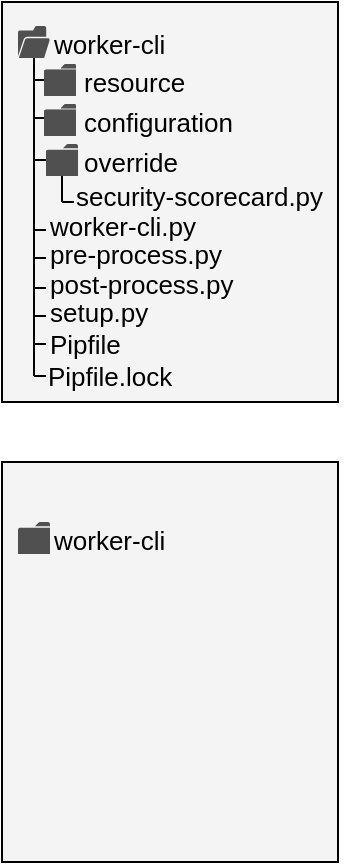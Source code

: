 <mxfile version="14.1.8" type="device"><diagram id="h85Hi8eeAx7PS3uzBMcl" name="Page-1"><mxGraphModel dx="1422" dy="822" grid="1" gridSize="10" guides="1" tooltips="1" connect="1" arrows="1" fold="1" page="1" pageScale="1" pageWidth="850" pageHeight="1100" math="0" shadow="0"><root><mxCell id="0"/><mxCell id="1" parent="0"/><mxCell id="_QzvNhRoD9Bjtd5LsR-O-47" value="" style="rounded=0;whiteSpace=wrap;html=1;fillColor=#F4F4F4;" vertex="1" parent="1"><mxGeometry x="72" y="30" width="168" height="200" as="geometry"/></mxCell><mxCell id="_QzvNhRoD9Bjtd5LsR-O-1" value="" style="pointerEvents=1;shadow=0;dashed=0;html=1;strokeColor=none;fillColor=#505050;labelPosition=center;verticalLabelPosition=bottom;verticalAlign=top;outlineConnect=0;align=center;shape=mxgraph.office.concepts.folder_open;labelBackgroundColor=#ffffff;fontSize=16;" vertex="1" parent="1"><mxGeometry x="80" y="42" width="16" height="16" as="geometry"/></mxCell><mxCell id="_QzvNhRoD9Bjtd5LsR-O-2" value="&lt;font style=&quot;font-size: 13px&quot;&gt;worker-cli&lt;/font&gt;" style="text;html=1;strokeColor=none;fillColor=none;align=left;verticalAlign=middle;whiteSpace=wrap;rounded=0;labelBackgroundColor=none;fontSize=16;" vertex="1" parent="1"><mxGeometry x="96" y="42" width="83" height="16" as="geometry"/></mxCell><mxCell id="_QzvNhRoD9Bjtd5LsR-O-3" value="&lt;font style=&quot;font-size: 13px&quot;&gt;Pipfile&lt;/font&gt;" style="text;html=1;strokeColor=none;fillColor=none;align=left;verticalAlign=middle;whiteSpace=wrap;rounded=0;labelBackgroundColor=none;fontSize=16;" vertex="1" parent="1"><mxGeometry x="94" y="192" width="83" height="16" as="geometry"/></mxCell><mxCell id="_QzvNhRoD9Bjtd5LsR-O-4" value="&lt;font style=&quot;font-size: 13px&quot;&gt;Pipfile.lock&lt;br&gt;&lt;/font&gt;" style="text;html=1;strokeColor=none;fillColor=none;align=left;verticalAlign=middle;whiteSpace=wrap;rounded=0;labelBackgroundColor=none;fontSize=16;" vertex="1" parent="1"><mxGeometry x="93" y="208" width="83" height="16" as="geometry"/></mxCell><mxCell id="_QzvNhRoD9Bjtd5LsR-O-5" value="&lt;font style=&quot;font-size: 13px&quot;&gt;pre-process.py&lt;/font&gt;" style="text;html=1;strokeColor=none;fillColor=none;align=left;verticalAlign=middle;whiteSpace=wrap;rounded=0;labelBackgroundColor=none;fontSize=16;" vertex="1" parent="1"><mxGeometry x="94" y="147" width="90" height="16" as="geometry"/></mxCell><mxCell id="_QzvNhRoD9Bjtd5LsR-O-6" value="&lt;font style=&quot;font-size: 13px&quot;&gt;setup.py&lt;br&gt;&lt;/font&gt;" style="text;html=1;strokeColor=none;fillColor=none;align=left;verticalAlign=middle;whiteSpace=wrap;rounded=0;labelBackgroundColor=none;fontSize=16;" vertex="1" parent="1"><mxGeometry x="94" y="176" width="83" height="16" as="geometry"/></mxCell><mxCell id="_QzvNhRoD9Bjtd5LsR-O-7" value="&lt;font style=&quot;font-size: 13px&quot;&gt;worker-cli.py&lt;/font&gt;" style="text;html=1;strokeColor=none;fillColor=none;align=left;verticalAlign=middle;whiteSpace=wrap;rounded=0;labelBackgroundColor=none;fontSize=16;" vertex="1" parent="1"><mxGeometry x="94" y="133" width="83" height="16" as="geometry"/></mxCell><mxCell id="_QzvNhRoD9Bjtd5LsR-O-8" value="&lt;font style=&quot;font-size: 13px&quot;&gt;post-process.py&lt;/font&gt;" style="text;html=1;strokeColor=none;fillColor=none;align=left;verticalAlign=middle;whiteSpace=wrap;rounded=0;labelBackgroundColor=none;fontSize=16;" vertex="1" parent="1"><mxGeometry x="94" y="162" width="100" height="16" as="geometry"/></mxCell><mxCell id="_QzvNhRoD9Bjtd5LsR-O-11" value="" style="pointerEvents=1;shadow=0;dashed=0;html=1;strokeColor=none;fillColor=#505050;labelPosition=center;verticalLabelPosition=bottom;verticalAlign=top;outlineConnect=0;align=center;shape=mxgraph.office.concepts.folder;" vertex="1" parent="1"><mxGeometry x="93" y="61" width="16" height="16" as="geometry"/></mxCell><mxCell id="_QzvNhRoD9Bjtd5LsR-O-12" value="&lt;font style=&quot;font-size: 13px&quot;&gt;resource&lt;br&gt;&lt;/font&gt;" style="text;html=1;strokeColor=none;fillColor=none;align=left;verticalAlign=middle;whiteSpace=wrap;rounded=0;labelBackgroundColor=none;fontSize=16;" vertex="1" parent="1"><mxGeometry x="111" y="61" width="83" height="16" as="geometry"/></mxCell><mxCell id="_QzvNhRoD9Bjtd5LsR-O-13" value="" style="pointerEvents=1;shadow=0;dashed=0;html=1;strokeColor=none;fillColor=#505050;labelPosition=center;verticalLabelPosition=bottom;verticalAlign=top;outlineConnect=0;align=center;shape=mxgraph.office.concepts.folder;" vertex="1" parent="1"><mxGeometry x="93" y="81" width="16" height="16" as="geometry"/></mxCell><mxCell id="_QzvNhRoD9Bjtd5LsR-O-14" value="&lt;font style=&quot;font-size: 13px&quot;&gt;configuration&lt;br&gt;&lt;/font&gt;" style="text;html=1;strokeColor=none;fillColor=none;align=left;verticalAlign=middle;whiteSpace=wrap;rounded=0;labelBackgroundColor=none;fontSize=16;" vertex="1" parent="1"><mxGeometry x="111" y="81" width="83" height="16" as="geometry"/></mxCell><mxCell id="_QzvNhRoD9Bjtd5LsR-O-15" value="" style="pointerEvents=1;shadow=0;dashed=0;html=1;strokeColor=none;fillColor=#505050;labelPosition=center;verticalLabelPosition=bottom;verticalAlign=top;outlineConnect=0;align=center;shape=mxgraph.office.concepts.folder;" vertex="1" parent="1"><mxGeometry x="94" y="101" width="16" height="16" as="geometry"/></mxCell><mxCell id="_QzvNhRoD9Bjtd5LsR-O-16" value="&lt;font style=&quot;font-size: 13px&quot;&gt;override&lt;br&gt;&lt;/font&gt;" style="text;html=1;strokeColor=none;fillColor=none;align=left;verticalAlign=middle;whiteSpace=wrap;rounded=0;labelBackgroundColor=none;fontSize=16;" vertex="1" parent="1"><mxGeometry x="111" y="101" width="83" height="16" as="geometry"/></mxCell><mxCell id="_QzvNhRoD9Bjtd5LsR-O-17" value="&lt;font style=&quot;font-size: 13px&quot;&gt;security-scorecard.py&lt;/font&gt;" style="text;html=1;strokeColor=none;fillColor=none;align=left;verticalAlign=middle;whiteSpace=wrap;rounded=0;labelBackgroundColor=none;fontSize=16;" vertex="1" parent="1"><mxGeometry x="107" y="118" width="144.5" height="16" as="geometry"/></mxCell><mxCell id="_QzvNhRoD9Bjtd5LsR-O-18" value="" style="endArrow=none;html=1;" edge="1" parent="1"><mxGeometry width="50" height="50" relative="1" as="geometry"><mxPoint x="88" y="69" as="sourcePoint"/><mxPoint x="94" y="69" as="targetPoint"/></mxGeometry></mxCell><mxCell id="_QzvNhRoD9Bjtd5LsR-O-20" value="" style="endArrow=none;html=1;" edge="1" parent="1" target="_QzvNhRoD9Bjtd5LsR-O-1"><mxGeometry width="50" height="50" relative="1" as="geometry"><mxPoint x="88" y="217" as="sourcePoint"/><mxPoint x="450" y="380" as="targetPoint"/></mxGeometry></mxCell><mxCell id="_QzvNhRoD9Bjtd5LsR-O-21" value="" style="endArrow=none;html=1;" edge="1" parent="1"><mxGeometry width="50" height="50" relative="1" as="geometry"><mxPoint x="88" y="88" as="sourcePoint"/><mxPoint x="94" y="88" as="targetPoint"/></mxGeometry></mxCell><mxCell id="_QzvNhRoD9Bjtd5LsR-O-22" value="" style="endArrow=none;html=1;" edge="1" parent="1"><mxGeometry width="50" height="50" relative="1" as="geometry"><mxPoint x="88" y="109" as="sourcePoint"/><mxPoint x="94" y="109" as="targetPoint"/></mxGeometry></mxCell><mxCell id="_QzvNhRoD9Bjtd5LsR-O-23" value="" style="endArrow=none;html=1;" edge="1" parent="1"><mxGeometry width="50" height="50" relative="1" as="geometry"><mxPoint x="88" y="144" as="sourcePoint"/><mxPoint x="94" y="144" as="targetPoint"/></mxGeometry></mxCell><mxCell id="_QzvNhRoD9Bjtd5LsR-O-26" value="" style="endArrow=none;html=1;" edge="1" parent="1" target="_QzvNhRoD9Bjtd5LsR-O-15"><mxGeometry width="50" height="50" relative="1" as="geometry"><mxPoint x="102" y="130" as="sourcePoint"/><mxPoint x="105" y="112" as="targetPoint"/></mxGeometry></mxCell><mxCell id="_QzvNhRoD9Bjtd5LsR-O-30" value="" style="pointerEvents=1;shadow=0;dashed=0;html=1;strokeColor=none;fillColor=#505050;labelPosition=center;verticalLabelPosition=bottom;verticalAlign=top;outlineConnect=0;align=center;shape=mxgraph.office.concepts.folder;" vertex="1" parent="1"><mxGeometry x="93" y="61" width="16" height="16" as="geometry"/></mxCell><mxCell id="_QzvNhRoD9Bjtd5LsR-O-31" value="" style="pointerEvents=1;shadow=0;dashed=0;html=1;strokeColor=none;fillColor=#505050;labelPosition=center;verticalLabelPosition=bottom;verticalAlign=top;outlineConnect=0;align=center;shape=mxgraph.office.concepts.folder;" vertex="1" parent="1"><mxGeometry x="93" y="81" width="16" height="16" as="geometry"/></mxCell><mxCell id="_QzvNhRoD9Bjtd5LsR-O-33" value="" style="pointerEvents=1;shadow=0;dashed=0;html=1;strokeColor=none;fillColor=#505050;labelPosition=center;verticalLabelPosition=bottom;verticalAlign=top;outlineConnect=0;align=center;shape=mxgraph.office.concepts.folder;" vertex="1" parent="1"><mxGeometry x="93" y="61" width="16" height="16" as="geometry"/></mxCell><mxCell id="_QzvNhRoD9Bjtd5LsR-O-34" value="" style="pointerEvents=1;shadow=0;dashed=0;html=1;strokeColor=none;fillColor=#505050;labelPosition=center;verticalLabelPosition=bottom;verticalAlign=top;outlineConnect=0;align=center;shape=mxgraph.office.concepts.folder;" vertex="1" parent="1"><mxGeometry x="93" y="81" width="16" height="16" as="geometry"/></mxCell><mxCell id="_QzvNhRoD9Bjtd5LsR-O-36" value="" style="endArrow=none;html=1;" edge="1" parent="1"><mxGeometry width="50" height="50" relative="1" as="geometry"><mxPoint x="102" y="130" as="sourcePoint"/><mxPoint x="108" y="130" as="targetPoint"/></mxGeometry></mxCell><mxCell id="_QzvNhRoD9Bjtd5LsR-O-41" value="" style="endArrow=none;html=1;" edge="1" parent="1"><mxGeometry width="50" height="50" relative="1" as="geometry"><mxPoint x="88" y="158" as="sourcePoint"/><mxPoint x="94" y="158" as="targetPoint"/></mxGeometry></mxCell><mxCell id="_QzvNhRoD9Bjtd5LsR-O-42" value="" style="endArrow=none;html=1;" edge="1" parent="1"><mxGeometry width="50" height="50" relative="1" as="geometry"><mxPoint x="88" y="173" as="sourcePoint"/><mxPoint x="94" y="173" as="targetPoint"/></mxGeometry></mxCell><mxCell id="_QzvNhRoD9Bjtd5LsR-O-43" value="" style="endArrow=none;html=1;" edge="1" parent="1"><mxGeometry width="50" height="50" relative="1" as="geometry"><mxPoint x="88" y="187" as="sourcePoint"/><mxPoint x="94" y="187" as="targetPoint"/></mxGeometry></mxCell><mxCell id="_QzvNhRoD9Bjtd5LsR-O-44" value="" style="endArrow=none;html=1;" edge="1" parent="1"><mxGeometry width="50" height="50" relative="1" as="geometry"><mxPoint x="88" y="201" as="sourcePoint"/><mxPoint x="94" y="201" as="targetPoint"/></mxGeometry></mxCell><mxCell id="_QzvNhRoD9Bjtd5LsR-O-45" value="" style="endArrow=none;html=1;" edge="1" parent="1"><mxGeometry width="50" height="50" relative="1" as="geometry"><mxPoint x="88" y="217" as="sourcePoint"/><mxPoint x="94" y="217" as="targetPoint"/></mxGeometry></mxCell><mxCell id="_QzvNhRoD9Bjtd5LsR-O-48" value="" style="rounded=0;whiteSpace=wrap;html=1;fillColor=#F4F4F4;" vertex="1" parent="1"><mxGeometry x="72" y="260" width="168" height="200" as="geometry"/></mxCell><mxCell id="_QzvNhRoD9Bjtd5LsR-O-49" value="&lt;font style=&quot;font-size: 13px&quot;&gt;worker-cli&lt;/font&gt;" style="text;html=1;strokeColor=none;fillColor=none;align=left;verticalAlign=middle;whiteSpace=wrap;rounded=0;labelBackgroundColor=none;fontSize=16;" vertex="1" parent="1"><mxGeometry x="96" y="290" width="83" height="16" as="geometry"/></mxCell><mxCell id="_QzvNhRoD9Bjtd5LsR-O-50" value="" style="pointerEvents=1;shadow=0;dashed=0;html=1;strokeColor=none;fillColor=#505050;labelPosition=center;verticalLabelPosition=bottom;verticalAlign=top;outlineConnect=0;align=center;shape=mxgraph.office.concepts.folder;" vertex="1" parent="1"><mxGeometry x="80" y="290" width="16" height="16" as="geometry"/></mxCell></root></mxGraphModel></diagram></mxfile>